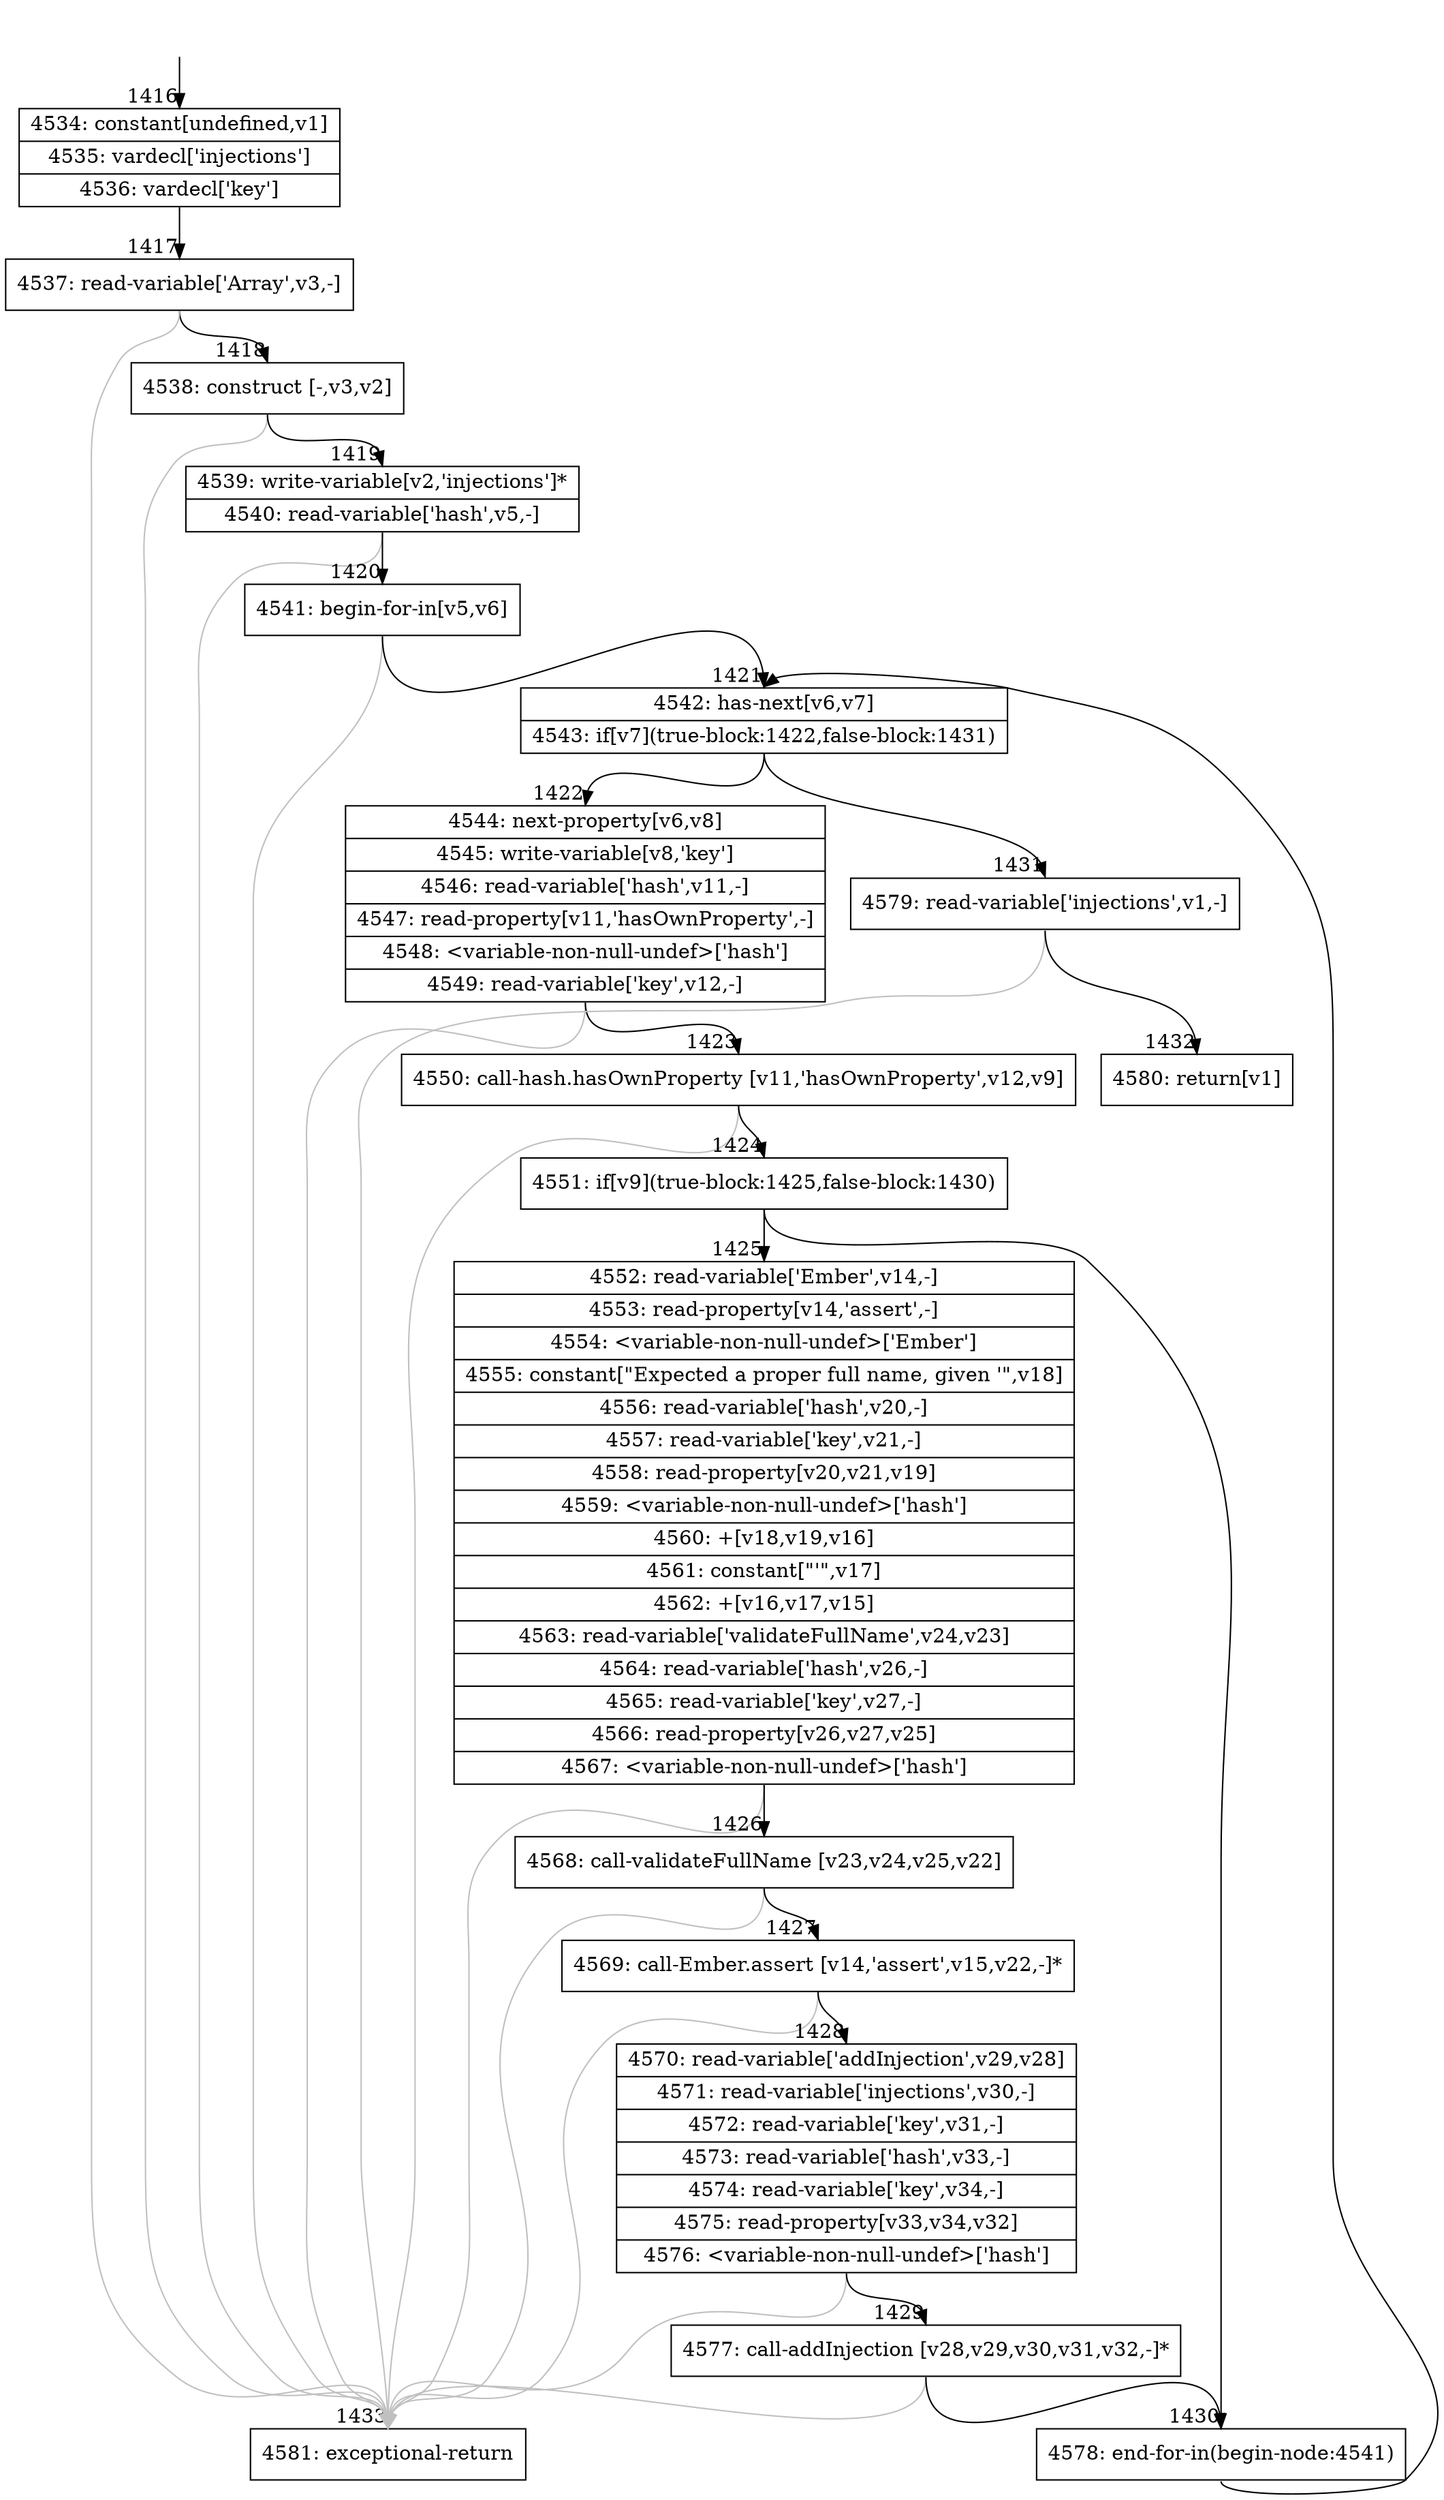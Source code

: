 digraph {
rankdir="TD"
BB_entry105[shape=none,label=""];
BB_entry105 -> BB1416 [tailport=s, headport=n, headlabel="    1416"]
BB1416 [shape=record label="{4534: constant[undefined,v1]|4535: vardecl['injections']|4536: vardecl['key']}" ] 
BB1416 -> BB1417 [tailport=s, headport=n, headlabel="      1417"]
BB1417 [shape=record label="{4537: read-variable['Array',v3,-]}" ] 
BB1417 -> BB1418 [tailport=s, headport=n, headlabel="      1418"]
BB1417 -> BB1433 [tailport=s, headport=n, color=gray, headlabel="      1433"]
BB1418 [shape=record label="{4538: construct [-,v3,v2]}" ] 
BB1418 -> BB1419 [tailport=s, headport=n, headlabel="      1419"]
BB1418 -> BB1433 [tailport=s, headport=n, color=gray]
BB1419 [shape=record label="{4539: write-variable[v2,'injections']*|4540: read-variable['hash',v5,-]}" ] 
BB1419 -> BB1420 [tailport=s, headport=n, headlabel="      1420"]
BB1419 -> BB1433 [tailport=s, headport=n, color=gray]
BB1420 [shape=record label="{4541: begin-for-in[v5,v6]}" ] 
BB1420 -> BB1421 [tailport=s, headport=n, headlabel="      1421"]
BB1420 -> BB1433 [tailport=s, headport=n, color=gray]
BB1421 [shape=record label="{4542: has-next[v6,v7]|4543: if[v7](true-block:1422,false-block:1431)}" ] 
BB1421 -> BB1422 [tailport=s, headport=n, headlabel="      1422"]
BB1421 -> BB1431 [tailport=s, headport=n, headlabel="      1431"]
BB1422 [shape=record label="{4544: next-property[v6,v8]|4545: write-variable[v8,'key']|4546: read-variable['hash',v11,-]|4547: read-property[v11,'hasOwnProperty',-]|4548: \<variable-non-null-undef\>['hash']|4549: read-variable['key',v12,-]}" ] 
BB1422 -> BB1423 [tailport=s, headport=n, headlabel="      1423"]
BB1422 -> BB1433 [tailport=s, headport=n, color=gray]
BB1423 [shape=record label="{4550: call-hash.hasOwnProperty [v11,'hasOwnProperty',v12,v9]}" ] 
BB1423 -> BB1424 [tailport=s, headport=n, headlabel="      1424"]
BB1423 -> BB1433 [tailport=s, headport=n, color=gray]
BB1424 [shape=record label="{4551: if[v9](true-block:1425,false-block:1430)}" ] 
BB1424 -> BB1425 [tailport=s, headport=n, headlabel="      1425"]
BB1424 -> BB1430 [tailport=s, headport=n, headlabel="      1430"]
BB1425 [shape=record label="{4552: read-variable['Ember',v14,-]|4553: read-property[v14,'assert',-]|4554: \<variable-non-null-undef\>['Ember']|4555: constant[\"Expected a proper full name, given '\",v18]|4556: read-variable['hash',v20,-]|4557: read-variable['key',v21,-]|4558: read-property[v20,v21,v19]|4559: \<variable-non-null-undef\>['hash']|4560: +[v18,v19,v16]|4561: constant[\"'\",v17]|4562: +[v16,v17,v15]|4563: read-variable['validateFullName',v24,v23]|4564: read-variable['hash',v26,-]|4565: read-variable['key',v27,-]|4566: read-property[v26,v27,v25]|4567: \<variable-non-null-undef\>['hash']}" ] 
BB1425 -> BB1426 [tailport=s, headport=n, headlabel="      1426"]
BB1425 -> BB1433 [tailport=s, headport=n, color=gray]
BB1426 [shape=record label="{4568: call-validateFullName [v23,v24,v25,v22]}" ] 
BB1426 -> BB1427 [tailport=s, headport=n, headlabel="      1427"]
BB1426 -> BB1433 [tailport=s, headport=n, color=gray]
BB1427 [shape=record label="{4569: call-Ember.assert [v14,'assert',v15,v22,-]*}" ] 
BB1427 -> BB1428 [tailport=s, headport=n, headlabel="      1428"]
BB1427 -> BB1433 [tailport=s, headport=n, color=gray]
BB1428 [shape=record label="{4570: read-variable['addInjection',v29,v28]|4571: read-variable['injections',v30,-]|4572: read-variable['key',v31,-]|4573: read-variable['hash',v33,-]|4574: read-variable['key',v34,-]|4575: read-property[v33,v34,v32]|4576: \<variable-non-null-undef\>['hash']}" ] 
BB1428 -> BB1429 [tailport=s, headport=n, headlabel="      1429"]
BB1428 -> BB1433 [tailport=s, headport=n, color=gray]
BB1429 [shape=record label="{4577: call-addInjection [v28,v29,v30,v31,v32,-]*}" ] 
BB1429 -> BB1430 [tailport=s, headport=n]
BB1429 -> BB1433 [tailport=s, headport=n, color=gray]
BB1430 [shape=record label="{4578: end-for-in(begin-node:4541)}" ] 
BB1430 -> BB1421 [tailport=s, headport=n]
BB1431 [shape=record label="{4579: read-variable['injections',v1,-]}" ] 
BB1431 -> BB1432 [tailport=s, headport=n, headlabel="      1432"]
BB1431 -> BB1433 [tailport=s, headport=n, color=gray]
BB1432 [shape=record label="{4580: return[v1]}" ] 
BB1433 [shape=record label="{4581: exceptional-return}" ] 
//#$~ 1909
}
